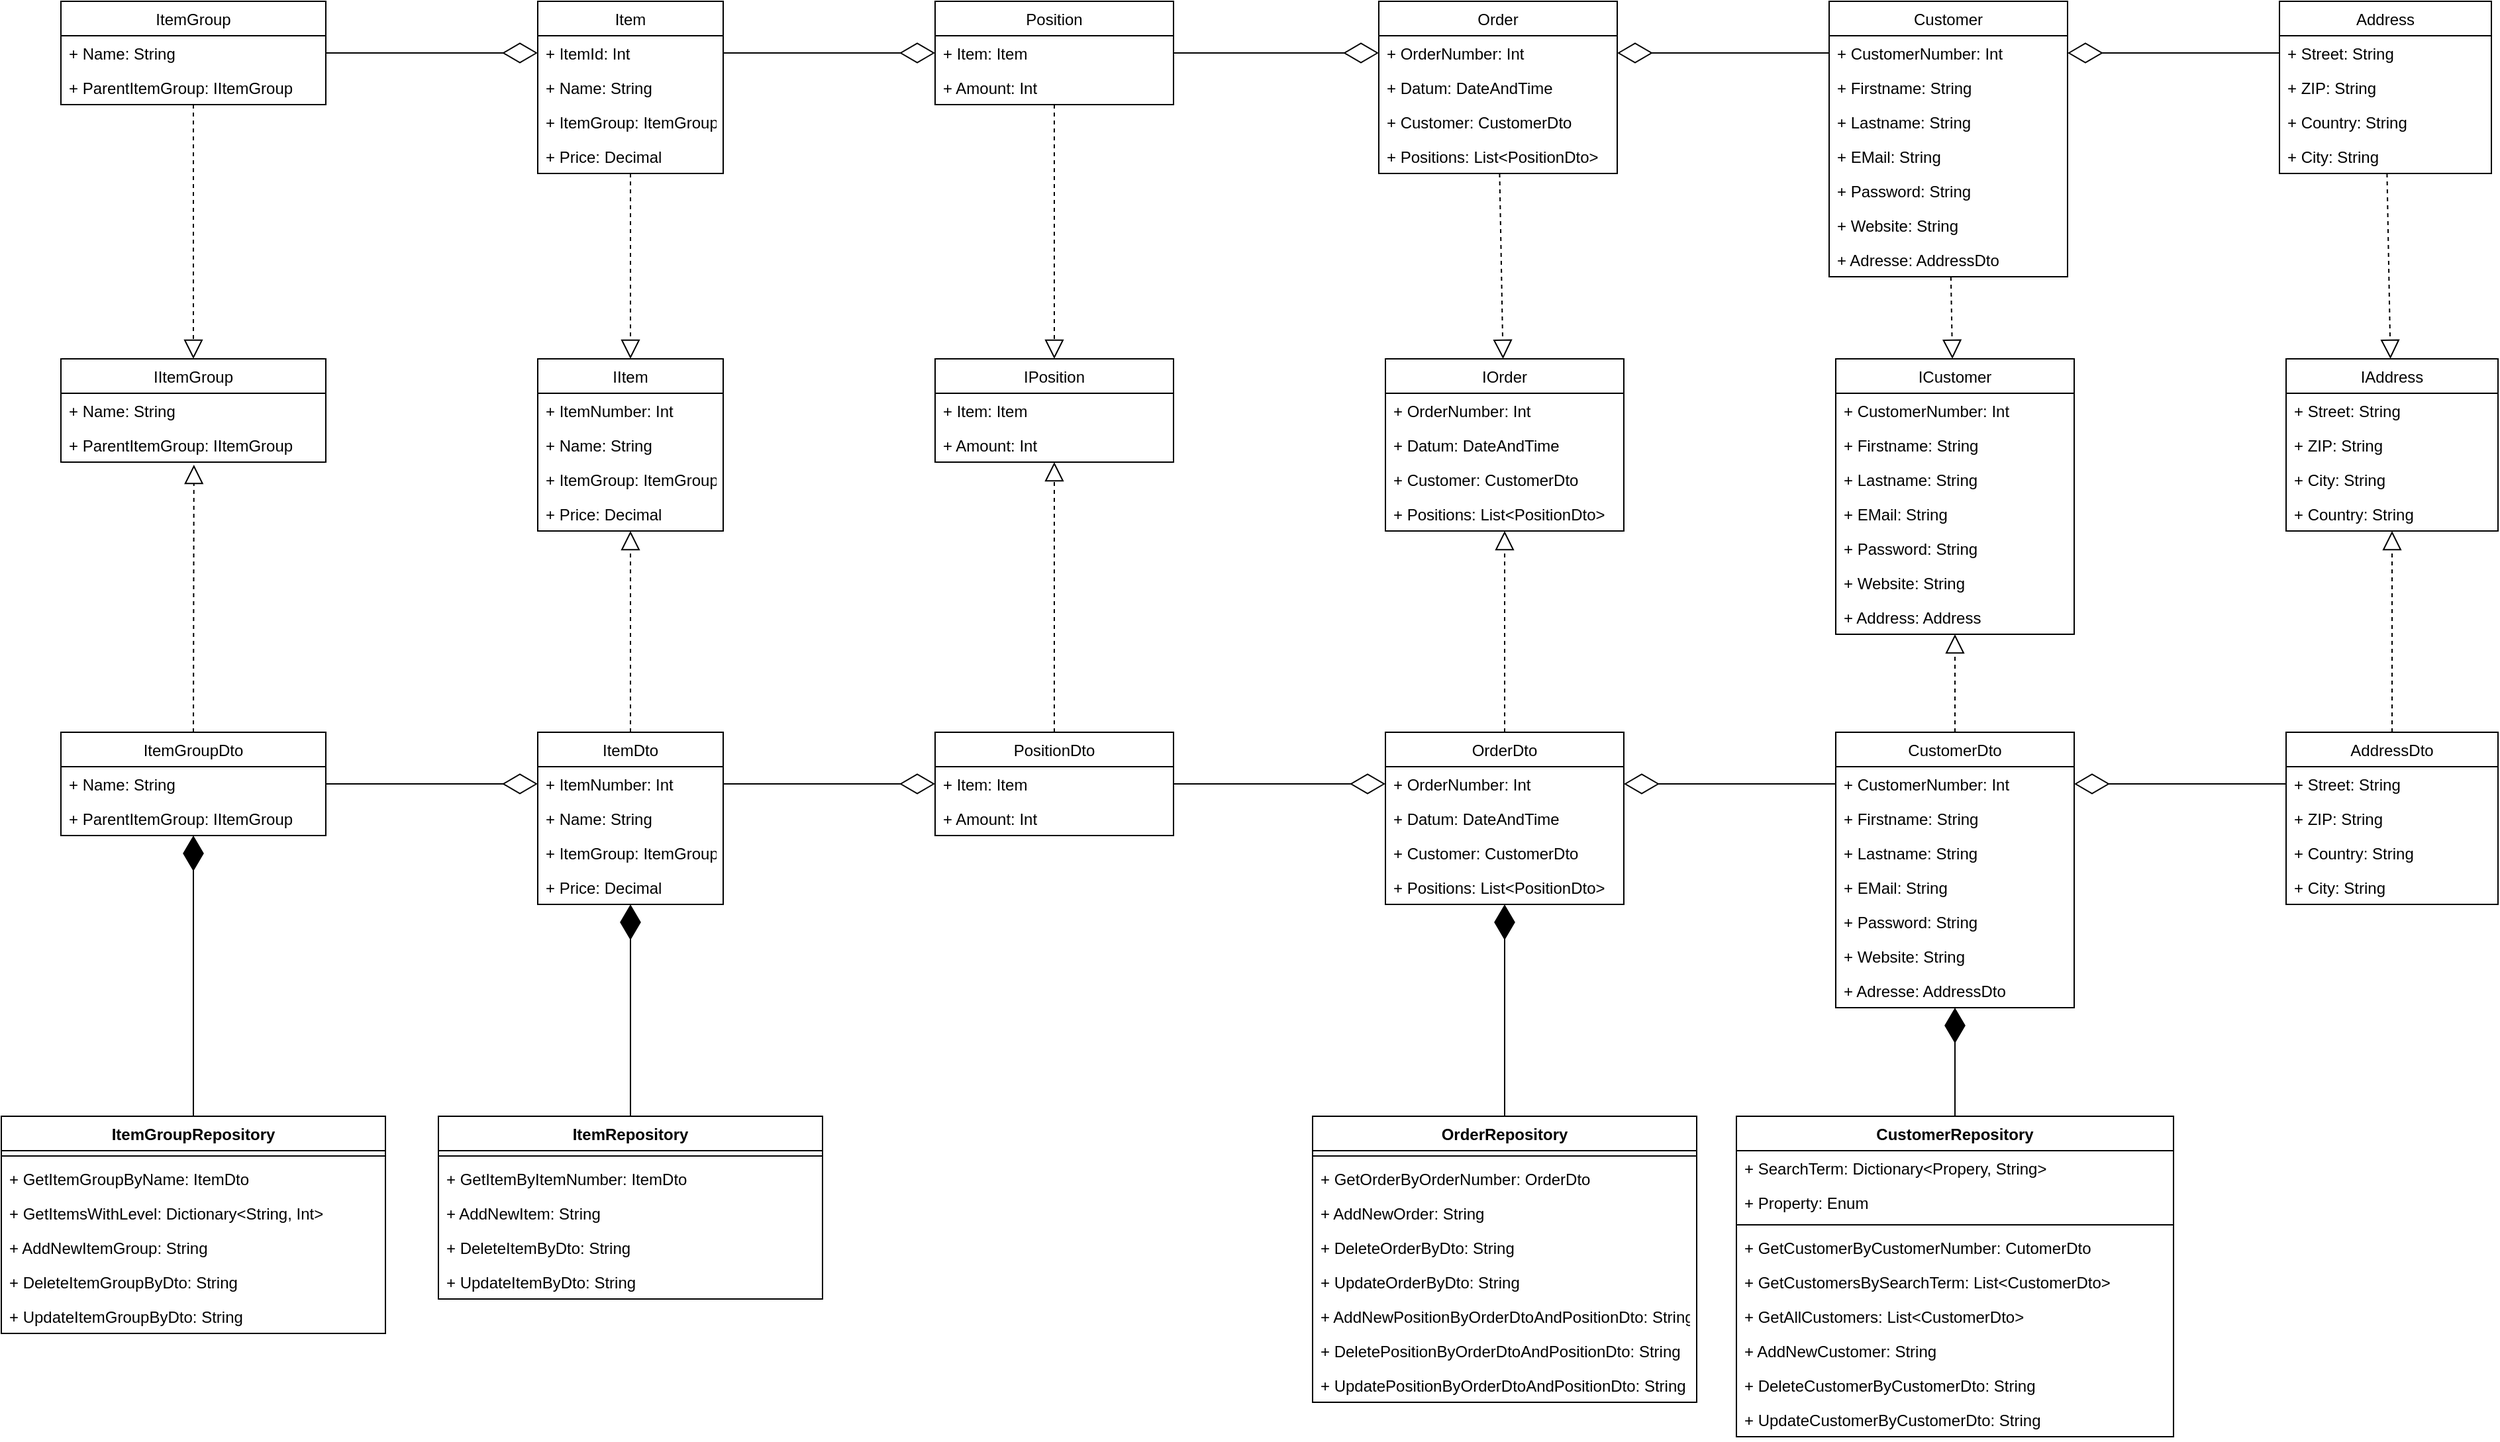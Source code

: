 <mxfile version="16.4.7" type="github">
  <diagram id="C5RBs43oDa-KdzZeNtuy" name="Page-1">
    <mxGraphModel dx="1718" dy="935" grid="1" gridSize="10" guides="1" tooltips="1" connect="1" arrows="1" fold="1" page="1" pageScale="1" pageWidth="4681" pageHeight="3300" math="0" shadow="0">
      <root>
        <mxCell id="WIyWlLk6GJQsqaUBKTNV-0" />
        <mxCell id="WIyWlLk6GJQsqaUBKTNV-1" parent="WIyWlLk6GJQsqaUBKTNV-0" />
        <mxCell id="FCcgw1db6fiajD53k1Wl-4" value="ICustomer" style="swimlane;fontStyle=0;align=center;verticalAlign=top;childLayout=stackLayout;horizontal=1;startSize=26;horizontalStack=0;resizeParent=1;resizeParentMax=0;resizeLast=0;collapsible=1;marginBottom=0;" parent="WIyWlLk6GJQsqaUBKTNV-1" vertex="1">
          <mxGeometry x="1405" y="300" width="180" height="208" as="geometry" />
        </mxCell>
        <mxCell id="FCcgw1db6fiajD53k1Wl-5" value="+ CustomerNumber: Int&#xa;" style="text;strokeColor=none;fillColor=none;align=left;verticalAlign=top;spacingLeft=4;spacingRight=4;overflow=hidden;rotatable=0;points=[[0,0.5],[1,0.5]];portConstraint=eastwest;" parent="FCcgw1db6fiajD53k1Wl-4" vertex="1">
          <mxGeometry y="26" width="180" height="26" as="geometry" />
        </mxCell>
        <mxCell id="FCcgw1db6fiajD53k1Wl-8" value="+ Firstname: String" style="text;strokeColor=none;fillColor=none;align=left;verticalAlign=top;spacingLeft=4;spacingRight=4;overflow=hidden;rotatable=0;points=[[0,0.5],[1,0.5]];portConstraint=eastwest;" parent="FCcgw1db6fiajD53k1Wl-4" vertex="1">
          <mxGeometry y="52" width="180" height="26" as="geometry" />
        </mxCell>
        <mxCell id="FCcgw1db6fiajD53k1Wl-9" value="+ Lastname: String" style="text;strokeColor=none;fillColor=none;align=left;verticalAlign=top;spacingLeft=4;spacingRight=4;overflow=hidden;rotatable=0;points=[[0,0.5],[1,0.5]];portConstraint=eastwest;" parent="FCcgw1db6fiajD53k1Wl-4" vertex="1">
          <mxGeometry y="78" width="180" height="26" as="geometry" />
        </mxCell>
        <mxCell id="FCcgw1db6fiajD53k1Wl-10" value="+ EMail: String" style="text;strokeColor=none;fillColor=none;align=left;verticalAlign=top;spacingLeft=4;spacingRight=4;overflow=hidden;rotatable=0;points=[[0,0.5],[1,0.5]];portConstraint=eastwest;" parent="FCcgw1db6fiajD53k1Wl-4" vertex="1">
          <mxGeometry y="104" width="180" height="26" as="geometry" />
        </mxCell>
        <mxCell id="FCcgw1db6fiajD53k1Wl-26" value="+ Password: String" style="text;strokeColor=none;fillColor=none;align=left;verticalAlign=top;spacingLeft=4;spacingRight=4;overflow=hidden;rotatable=0;points=[[0,0.5],[1,0.5]];portConstraint=eastwest;" parent="FCcgw1db6fiajD53k1Wl-4" vertex="1">
          <mxGeometry y="130" width="180" height="26" as="geometry" />
        </mxCell>
        <mxCell id="FCcgw1db6fiajD53k1Wl-11" value="+ Website: String" style="text;strokeColor=none;fillColor=none;align=left;verticalAlign=top;spacingLeft=4;spacingRight=4;overflow=hidden;rotatable=0;points=[[0,0.5],[1,0.5]];portConstraint=eastwest;" parent="FCcgw1db6fiajD53k1Wl-4" vertex="1">
          <mxGeometry y="156" width="180" height="26" as="geometry" />
        </mxCell>
        <mxCell id="FCcgw1db6fiajD53k1Wl-12" value="+ Address: Address" style="text;strokeColor=none;fillColor=none;align=left;verticalAlign=top;spacingLeft=4;spacingRight=4;overflow=hidden;rotatable=0;points=[[0,0.5],[1,0.5]];portConstraint=eastwest;" parent="FCcgw1db6fiajD53k1Wl-4" vertex="1">
          <mxGeometry y="182" width="180" height="26" as="geometry" />
        </mxCell>
        <mxCell id="FCcgw1db6fiajD53k1Wl-13" value="CustomerDto" style="swimlane;fontStyle=0;align=center;verticalAlign=top;childLayout=stackLayout;horizontal=1;startSize=26;horizontalStack=0;resizeParent=1;resizeParentMax=0;resizeLast=0;collapsible=1;marginBottom=0;" parent="WIyWlLk6GJQsqaUBKTNV-1" vertex="1">
          <mxGeometry x="1405" y="582" width="180" height="208" as="geometry" />
        </mxCell>
        <mxCell id="FCcgw1db6fiajD53k1Wl-14" value="+ CustomerNumber: Int&#xa;" style="text;strokeColor=none;fillColor=none;align=left;verticalAlign=top;spacingLeft=4;spacingRight=4;overflow=hidden;rotatable=0;points=[[0,0.5],[1,0.5]];portConstraint=eastwest;" parent="FCcgw1db6fiajD53k1Wl-13" vertex="1">
          <mxGeometry y="26" width="180" height="26" as="geometry" />
        </mxCell>
        <mxCell id="FCcgw1db6fiajD53k1Wl-15" value="+ Firstname: String" style="text;strokeColor=none;fillColor=none;align=left;verticalAlign=top;spacingLeft=4;spacingRight=4;overflow=hidden;rotatable=0;points=[[0,0.5],[1,0.5]];portConstraint=eastwest;" parent="FCcgw1db6fiajD53k1Wl-13" vertex="1">
          <mxGeometry y="52" width="180" height="26" as="geometry" />
        </mxCell>
        <mxCell id="FCcgw1db6fiajD53k1Wl-16" value="+ Lastname: String" style="text;strokeColor=none;fillColor=none;align=left;verticalAlign=top;spacingLeft=4;spacingRight=4;overflow=hidden;rotatable=0;points=[[0,0.5],[1,0.5]];portConstraint=eastwest;" parent="FCcgw1db6fiajD53k1Wl-13" vertex="1">
          <mxGeometry y="78" width="180" height="26" as="geometry" />
        </mxCell>
        <mxCell id="FCcgw1db6fiajD53k1Wl-17" value="+ EMail: String" style="text;strokeColor=none;fillColor=none;align=left;verticalAlign=top;spacingLeft=4;spacingRight=4;overflow=hidden;rotatable=0;points=[[0,0.5],[1,0.5]];portConstraint=eastwest;" parent="FCcgw1db6fiajD53k1Wl-13" vertex="1">
          <mxGeometry y="104" width="180" height="26" as="geometry" />
        </mxCell>
        <mxCell id="FCcgw1db6fiajD53k1Wl-27" value="+ Password: String" style="text;strokeColor=none;fillColor=none;align=left;verticalAlign=top;spacingLeft=4;spacingRight=4;overflow=hidden;rotatable=0;points=[[0,0.5],[1,0.5]];portConstraint=eastwest;" parent="FCcgw1db6fiajD53k1Wl-13" vertex="1">
          <mxGeometry y="130" width="180" height="26" as="geometry" />
        </mxCell>
        <mxCell id="FCcgw1db6fiajD53k1Wl-18" value="+ Website: String" style="text;strokeColor=none;fillColor=none;align=left;verticalAlign=top;spacingLeft=4;spacingRight=4;overflow=hidden;rotatable=0;points=[[0,0.5],[1,0.5]];portConstraint=eastwest;" parent="FCcgw1db6fiajD53k1Wl-13" vertex="1">
          <mxGeometry y="156" width="180" height="26" as="geometry" />
        </mxCell>
        <mxCell id="FCcgw1db6fiajD53k1Wl-19" value="+ Adresse: AddressDto" style="text;strokeColor=none;fillColor=none;align=left;verticalAlign=top;spacingLeft=4;spacingRight=4;overflow=hidden;rotatable=0;points=[[0,0.5],[1,0.5]];portConstraint=eastwest;" parent="FCcgw1db6fiajD53k1Wl-13" vertex="1">
          <mxGeometry y="182" width="180" height="26" as="geometry" />
        </mxCell>
        <mxCell id="FCcgw1db6fiajD53k1Wl-22" value="IAddress" style="swimlane;fontStyle=0;childLayout=stackLayout;horizontal=1;startSize=26;fillColor=none;horizontalStack=0;resizeParent=1;resizeParentMax=0;resizeLast=0;collapsible=1;marginBottom=0;" parent="WIyWlLk6GJQsqaUBKTNV-1" vertex="1">
          <mxGeometry x="1745" y="300" width="160" height="130" as="geometry" />
        </mxCell>
        <mxCell id="FCcgw1db6fiajD53k1Wl-24" value="+ Street: String" style="text;strokeColor=none;fillColor=none;align=left;verticalAlign=top;spacingLeft=4;spacingRight=4;overflow=hidden;rotatable=0;points=[[0,0.5],[1,0.5]];portConstraint=eastwest;" parent="FCcgw1db6fiajD53k1Wl-22" vertex="1">
          <mxGeometry y="26" width="160" height="26" as="geometry" />
        </mxCell>
        <mxCell id="FCcgw1db6fiajD53k1Wl-25" value="+ ZIP: String" style="text;strokeColor=none;fillColor=none;align=left;verticalAlign=top;spacingLeft=4;spacingRight=4;overflow=hidden;rotatable=0;points=[[0,0.5],[1,0.5]];portConstraint=eastwest;" parent="FCcgw1db6fiajD53k1Wl-22" vertex="1">
          <mxGeometry y="52" width="160" height="26" as="geometry" />
        </mxCell>
        <mxCell id="FCcgw1db6fiajD53k1Wl-28" value="+ City: String" style="text;strokeColor=none;fillColor=none;align=left;verticalAlign=top;spacingLeft=4;spacingRight=4;overflow=hidden;rotatable=0;points=[[0,0.5],[1,0.5]];portConstraint=eastwest;" parent="FCcgw1db6fiajD53k1Wl-22" vertex="1">
          <mxGeometry y="78" width="160" height="26" as="geometry" />
        </mxCell>
        <mxCell id="FCcgw1db6fiajD53k1Wl-62" value="+ Country: String" style="text;strokeColor=none;fillColor=none;align=left;verticalAlign=top;spacingLeft=4;spacingRight=4;overflow=hidden;rotatable=0;points=[[0,0.5],[1,0.5]];portConstraint=eastwest;labelBackgroundColor=none;" parent="FCcgw1db6fiajD53k1Wl-22" vertex="1">
          <mxGeometry y="104" width="160" height="26" as="geometry" />
        </mxCell>
        <mxCell id="FCcgw1db6fiajD53k1Wl-29" value="AddressDto" style="swimlane;fontStyle=0;childLayout=stackLayout;horizontal=1;startSize=26;fillColor=none;horizontalStack=0;resizeParent=1;resizeParentMax=0;resizeLast=0;collapsible=1;marginBottom=0;" parent="WIyWlLk6GJQsqaUBKTNV-1" vertex="1">
          <mxGeometry x="1745" y="582" width="160" height="130" as="geometry" />
        </mxCell>
        <mxCell id="FCcgw1db6fiajD53k1Wl-30" value="+ Street: String" style="text;strokeColor=none;fillColor=none;align=left;verticalAlign=top;spacingLeft=4;spacingRight=4;overflow=hidden;rotatable=0;points=[[0,0.5],[1,0.5]];portConstraint=eastwest;" parent="FCcgw1db6fiajD53k1Wl-29" vertex="1">
          <mxGeometry y="26" width="160" height="26" as="geometry" />
        </mxCell>
        <mxCell id="FCcgw1db6fiajD53k1Wl-31" value="+ ZIP: String" style="text;strokeColor=none;fillColor=none;align=left;verticalAlign=top;spacingLeft=4;spacingRight=4;overflow=hidden;rotatable=0;points=[[0,0.5],[1,0.5]];portConstraint=eastwest;" parent="FCcgw1db6fiajD53k1Wl-29" vertex="1">
          <mxGeometry y="52" width="160" height="26" as="geometry" />
        </mxCell>
        <mxCell id="FCcgw1db6fiajD53k1Wl-63" value="+ Country: String" style="text;strokeColor=none;fillColor=none;align=left;verticalAlign=top;spacingLeft=4;spacingRight=4;overflow=hidden;rotatable=0;points=[[0,0.5],[1,0.5]];portConstraint=eastwest;labelBackgroundColor=none;" parent="FCcgw1db6fiajD53k1Wl-29" vertex="1">
          <mxGeometry y="78" width="160" height="26" as="geometry" />
        </mxCell>
        <mxCell id="FCcgw1db6fiajD53k1Wl-32" value="+ City: String" style="text;strokeColor=none;fillColor=none;align=left;verticalAlign=top;spacingLeft=4;spacingRight=4;overflow=hidden;rotatable=0;points=[[0,0.5],[1,0.5]];portConstraint=eastwest;" parent="FCcgw1db6fiajD53k1Wl-29" vertex="1">
          <mxGeometry y="104" width="160" height="26" as="geometry" />
        </mxCell>
        <mxCell id="FCcgw1db6fiajD53k1Wl-37" value="IItemGroup" style="swimlane;fontStyle=0;childLayout=stackLayout;horizontal=1;startSize=26;fillColor=none;horizontalStack=0;resizeParent=1;resizeParentMax=0;resizeLast=0;collapsible=1;marginBottom=0;labelBackgroundColor=none;" parent="WIyWlLk6GJQsqaUBKTNV-1" vertex="1">
          <mxGeometry x="65" y="300" width="200" height="78" as="geometry" />
        </mxCell>
        <mxCell id="FCcgw1db6fiajD53k1Wl-38" value="+ Name: String" style="text;strokeColor=none;fillColor=none;align=left;verticalAlign=top;spacingLeft=4;spacingRight=4;overflow=hidden;rotatable=0;points=[[0,0.5],[1,0.5]];portConstraint=eastwest;labelBackgroundColor=none;" parent="FCcgw1db6fiajD53k1Wl-37" vertex="1">
          <mxGeometry y="26" width="200" height="26" as="geometry" />
        </mxCell>
        <mxCell id="FCcgw1db6fiajD53k1Wl-40" value="+ ParentItemGroup: IItemGroup" style="text;strokeColor=none;fillColor=none;align=left;verticalAlign=top;spacingLeft=4;spacingRight=4;overflow=hidden;rotatable=0;points=[[0,0.5],[1,0.5]];portConstraint=eastwest;labelBackgroundColor=none;" parent="FCcgw1db6fiajD53k1Wl-37" vertex="1">
          <mxGeometry y="52" width="200" height="26" as="geometry" />
        </mxCell>
        <mxCell id="FCcgw1db6fiajD53k1Wl-41" value="ItemGroupDto" style="swimlane;fontStyle=0;childLayout=stackLayout;horizontal=1;startSize=26;fillColor=none;horizontalStack=0;resizeParent=1;resizeParentMax=0;resizeLast=0;collapsible=1;marginBottom=0;labelBackgroundColor=none;" parent="WIyWlLk6GJQsqaUBKTNV-1" vertex="1">
          <mxGeometry x="65" y="582" width="200" height="78" as="geometry" />
        </mxCell>
        <mxCell id="FCcgw1db6fiajD53k1Wl-42" value="+ Name: String" style="text;strokeColor=none;fillColor=none;align=left;verticalAlign=top;spacingLeft=4;spacingRight=4;overflow=hidden;rotatable=0;points=[[0,0.5],[1,0.5]];portConstraint=eastwest;labelBackgroundColor=none;" parent="FCcgw1db6fiajD53k1Wl-41" vertex="1">
          <mxGeometry y="26" width="200" height="26" as="geometry" />
        </mxCell>
        <mxCell id="FCcgw1db6fiajD53k1Wl-43" value="+ ParentItemGroup: IItemGroup" style="text;strokeColor=none;fillColor=none;align=left;verticalAlign=top;spacingLeft=4;spacingRight=4;overflow=hidden;rotatable=0;points=[[0,0.5],[1,0.5]];portConstraint=eastwest;labelBackgroundColor=none;" parent="FCcgw1db6fiajD53k1Wl-41" vertex="1">
          <mxGeometry y="52" width="200" height="26" as="geometry" />
        </mxCell>
        <mxCell id="FCcgw1db6fiajD53k1Wl-45" value="IItem" style="swimlane;fontStyle=0;childLayout=stackLayout;horizontal=1;startSize=26;fillColor=none;horizontalStack=0;resizeParent=1;resizeParentMax=0;resizeLast=0;collapsible=1;marginBottom=0;labelBackgroundColor=none;" parent="WIyWlLk6GJQsqaUBKTNV-1" vertex="1">
          <mxGeometry x="425" y="300" width="140" height="130" as="geometry" />
        </mxCell>
        <mxCell id="FCcgw1db6fiajD53k1Wl-46" value="+ ItemNumber: Int" style="text;strokeColor=none;fillColor=none;align=left;verticalAlign=top;spacingLeft=4;spacingRight=4;overflow=hidden;rotatable=0;points=[[0,0.5],[1,0.5]];portConstraint=eastwest;labelBackgroundColor=none;" parent="FCcgw1db6fiajD53k1Wl-45" vertex="1">
          <mxGeometry y="26" width="140" height="26" as="geometry" />
        </mxCell>
        <mxCell id="FCcgw1db6fiajD53k1Wl-47" value="+ Name: String" style="text;strokeColor=none;fillColor=none;align=left;verticalAlign=top;spacingLeft=4;spacingRight=4;overflow=hidden;rotatable=0;points=[[0,0.5],[1,0.5]];portConstraint=eastwest;labelBackgroundColor=none;" parent="FCcgw1db6fiajD53k1Wl-45" vertex="1">
          <mxGeometry y="52" width="140" height="26" as="geometry" />
        </mxCell>
        <mxCell id="FCcgw1db6fiajD53k1Wl-49" value="+ ItemGroup: ItemGroup" style="text;strokeColor=none;fillColor=none;align=left;verticalAlign=top;spacingLeft=4;spacingRight=4;overflow=hidden;rotatable=0;points=[[0,0.5],[1,0.5]];portConstraint=eastwest;labelBackgroundColor=none;" parent="FCcgw1db6fiajD53k1Wl-45" vertex="1">
          <mxGeometry y="78" width="140" height="26" as="geometry" />
        </mxCell>
        <mxCell id="FCcgw1db6fiajD53k1Wl-48" value="+ Price: Decimal" style="text;strokeColor=none;fillColor=none;align=left;verticalAlign=top;spacingLeft=4;spacingRight=4;overflow=hidden;rotatable=0;points=[[0,0.5],[1,0.5]];portConstraint=eastwest;labelBackgroundColor=none;" parent="FCcgw1db6fiajD53k1Wl-45" vertex="1">
          <mxGeometry y="104" width="140" height="26" as="geometry" />
        </mxCell>
        <mxCell id="FCcgw1db6fiajD53k1Wl-50" value="ItemDto" style="swimlane;fontStyle=0;childLayout=stackLayout;horizontal=1;startSize=26;fillColor=none;horizontalStack=0;resizeParent=1;resizeParentMax=0;resizeLast=0;collapsible=1;marginBottom=0;labelBackgroundColor=none;" parent="WIyWlLk6GJQsqaUBKTNV-1" vertex="1">
          <mxGeometry x="425" y="582" width="140" height="130" as="geometry" />
        </mxCell>
        <mxCell id="FCcgw1db6fiajD53k1Wl-51" value="+ ItemNumber: Int" style="text;strokeColor=none;fillColor=none;align=left;verticalAlign=top;spacingLeft=4;spacingRight=4;overflow=hidden;rotatable=0;points=[[0,0.5],[1,0.5]];portConstraint=eastwest;labelBackgroundColor=none;" parent="FCcgw1db6fiajD53k1Wl-50" vertex="1">
          <mxGeometry y="26" width="140" height="26" as="geometry" />
        </mxCell>
        <mxCell id="FCcgw1db6fiajD53k1Wl-52" value="+ Name: String" style="text;strokeColor=none;fillColor=none;align=left;verticalAlign=top;spacingLeft=4;spacingRight=4;overflow=hidden;rotatable=0;points=[[0,0.5],[1,0.5]];portConstraint=eastwest;labelBackgroundColor=none;" parent="FCcgw1db6fiajD53k1Wl-50" vertex="1">
          <mxGeometry y="52" width="140" height="26" as="geometry" />
        </mxCell>
        <mxCell id="FCcgw1db6fiajD53k1Wl-53" value="+ ItemGroup: ItemGroup" style="text;strokeColor=none;fillColor=none;align=left;verticalAlign=top;spacingLeft=4;spacingRight=4;overflow=hidden;rotatable=0;points=[[0,0.5],[1,0.5]];portConstraint=eastwest;labelBackgroundColor=none;" parent="FCcgw1db6fiajD53k1Wl-50" vertex="1">
          <mxGeometry y="78" width="140" height="26" as="geometry" />
        </mxCell>
        <mxCell id="FCcgw1db6fiajD53k1Wl-54" value="+ Price: Decimal" style="text;strokeColor=none;fillColor=none;align=left;verticalAlign=top;spacingLeft=4;spacingRight=4;overflow=hidden;rotatable=0;points=[[0,0.5],[1,0.5]];portConstraint=eastwest;labelBackgroundColor=none;" parent="FCcgw1db6fiajD53k1Wl-50" vertex="1">
          <mxGeometry y="104" width="140" height="26" as="geometry" />
        </mxCell>
        <mxCell id="FCcgw1db6fiajD53k1Wl-74" value="CustomerRepository" style="swimlane;fontStyle=1;align=center;verticalAlign=top;childLayout=stackLayout;horizontal=1;startSize=26;horizontalStack=0;resizeParent=1;resizeParentMax=0;resizeLast=0;collapsible=1;marginBottom=0;labelBackgroundColor=none;" parent="WIyWlLk6GJQsqaUBKTNV-1" vertex="1">
          <mxGeometry x="1330" y="872" width="330" height="242" as="geometry" />
        </mxCell>
        <mxCell id="FCcgw1db6fiajD53k1Wl-75" value="+ SearchTerm: Dictionary&lt;Propery, String&gt;" style="text;strokeColor=none;fillColor=none;align=left;verticalAlign=top;spacingLeft=4;spacingRight=4;overflow=hidden;rotatable=0;points=[[0,0.5],[1,0.5]];portConstraint=eastwest;labelBackgroundColor=none;" parent="FCcgw1db6fiajD53k1Wl-74" vertex="1">
          <mxGeometry y="26" width="330" height="26" as="geometry" />
        </mxCell>
        <mxCell id="SC6ZXDpGqyerZJldxqlk-3" value="+ Property: Enum" style="text;strokeColor=none;fillColor=none;align=left;verticalAlign=top;spacingLeft=4;spacingRight=4;overflow=hidden;rotatable=0;points=[[0,0.5],[1,0.5]];portConstraint=eastwest;" parent="FCcgw1db6fiajD53k1Wl-74" vertex="1">
          <mxGeometry y="52" width="330" height="26" as="geometry" />
        </mxCell>
        <mxCell id="FCcgw1db6fiajD53k1Wl-76" value="" style="line;strokeWidth=1;fillColor=none;align=left;verticalAlign=middle;spacingTop=-1;spacingLeft=3;spacingRight=3;rotatable=0;labelPosition=right;points=[];portConstraint=eastwest;labelBackgroundColor=none;" parent="FCcgw1db6fiajD53k1Wl-74" vertex="1">
          <mxGeometry y="78" width="330" height="8" as="geometry" />
        </mxCell>
        <mxCell id="FCcgw1db6fiajD53k1Wl-77" value="+ GetCustomerByCustomerNumber: CutomerDto" style="text;strokeColor=none;fillColor=none;align=left;verticalAlign=top;spacingLeft=4;spacingRight=4;overflow=hidden;rotatable=0;points=[[0,0.5],[1,0.5]];portConstraint=eastwest;labelBackgroundColor=none;" parent="FCcgw1db6fiajD53k1Wl-74" vertex="1">
          <mxGeometry y="86" width="330" height="26" as="geometry" />
        </mxCell>
        <mxCell id="aWv-GjWoW6EpeuvAsmYZ-32" value="+ GetCustomersBySearchTerm: List&lt;CustomerDto&gt;" style="text;strokeColor=none;fillColor=none;align=left;verticalAlign=top;spacingLeft=4;spacingRight=4;overflow=hidden;rotatable=0;points=[[0,0.5],[1,0.5]];portConstraint=eastwest;" parent="FCcgw1db6fiajD53k1Wl-74" vertex="1">
          <mxGeometry y="112" width="330" height="26" as="geometry" />
        </mxCell>
        <mxCell id="aWv-GjWoW6EpeuvAsmYZ-31" value="+ GetAllCustomers: List&lt;CustomerDto&gt;" style="text;strokeColor=none;fillColor=none;align=left;verticalAlign=top;spacingLeft=4;spacingRight=4;overflow=hidden;rotatable=0;points=[[0,0.5],[1,0.5]];portConstraint=eastwest;" parent="FCcgw1db6fiajD53k1Wl-74" vertex="1">
          <mxGeometry y="138" width="330" height="26" as="geometry" />
        </mxCell>
        <mxCell id="aWv-GjWoW6EpeuvAsmYZ-22" value="+ AddNewCustomer: String" style="text;strokeColor=none;fillColor=none;align=left;verticalAlign=top;spacingLeft=4;spacingRight=4;overflow=hidden;rotatable=0;points=[[0,0.5],[1,0.5]];portConstraint=eastwest;" parent="FCcgw1db6fiajD53k1Wl-74" vertex="1">
          <mxGeometry y="164" width="330" height="26" as="geometry" />
        </mxCell>
        <mxCell id="aWv-GjWoW6EpeuvAsmYZ-23" value="+ DeleteCustomerByCustomerDto: String" style="text;strokeColor=none;fillColor=none;align=left;verticalAlign=top;spacingLeft=4;spacingRight=4;overflow=hidden;rotatable=0;points=[[0,0.5],[1,0.5]];portConstraint=eastwest;" parent="FCcgw1db6fiajD53k1Wl-74" vertex="1">
          <mxGeometry y="190" width="330" height="26" as="geometry" />
        </mxCell>
        <mxCell id="aWv-GjWoW6EpeuvAsmYZ-24" value="+ UpdateCustomerByCustomerDto: String" style="text;strokeColor=none;fillColor=none;align=left;verticalAlign=top;spacingLeft=4;spacingRight=4;overflow=hidden;rotatable=0;points=[[0,0.5],[1,0.5]];portConstraint=eastwest;" parent="FCcgw1db6fiajD53k1Wl-74" vertex="1">
          <mxGeometry y="216" width="330" height="26" as="geometry" />
        </mxCell>
        <mxCell id="FCcgw1db6fiajD53k1Wl-87" value="" style="endArrow=diamondThin;endFill=0;endSize=24;html=1;rounded=0;entryX=1;entryY=0.5;entryDx=0;entryDy=0;exitX=0;exitY=0.5;exitDx=0;exitDy=0;" parent="WIyWlLk6GJQsqaUBKTNV-1" source="FCcgw1db6fiajD53k1Wl-30" target="FCcgw1db6fiajD53k1Wl-14" edge="1">
          <mxGeometry width="160" relative="1" as="geometry">
            <mxPoint x="1695" y="792" as="sourcePoint" />
            <mxPoint x="1855" y="792" as="targetPoint" />
          </mxGeometry>
        </mxCell>
        <mxCell id="FCcgw1db6fiajD53k1Wl-88" value="" style="endArrow=diamondThin;endFill=0;endSize=24;html=1;rounded=0;entryX=0;entryY=0.5;entryDx=0;entryDy=0;exitX=1;exitY=0.5;exitDx=0;exitDy=0;" parent="WIyWlLk6GJQsqaUBKTNV-1" source="FCcgw1db6fiajD53k1Wl-42" target="FCcgw1db6fiajD53k1Wl-51" edge="1">
          <mxGeometry width="160" relative="1" as="geometry">
            <mxPoint x="285" y="652" as="sourcePoint" />
            <mxPoint x="395" y="752" as="targetPoint" />
          </mxGeometry>
        </mxCell>
        <mxCell id="FCcgw1db6fiajD53k1Wl-89" value="" style="endArrow=diamondThin;endFill=1;endSize=24;html=1;rounded=0;" parent="WIyWlLk6GJQsqaUBKTNV-1" source="FCcgw1db6fiajD53k1Wl-74" target="FCcgw1db6fiajD53k1Wl-19" edge="1">
          <mxGeometry width="160" relative="1" as="geometry">
            <mxPoint x="1565" y="852" as="sourcePoint" />
            <mxPoint x="1515" y="832" as="targetPoint" />
          </mxGeometry>
        </mxCell>
        <mxCell id="FCcgw1db6fiajD53k1Wl-95" value="OrderDto" style="swimlane;fontStyle=0;childLayout=stackLayout;horizontal=1;startSize=26;fillColor=none;horizontalStack=0;resizeParent=1;resizeParentMax=0;resizeLast=0;collapsible=1;marginBottom=0;labelBackgroundColor=none;" parent="WIyWlLk6GJQsqaUBKTNV-1" vertex="1">
          <mxGeometry x="1065" y="582" width="180" height="130" as="geometry" />
        </mxCell>
        <mxCell id="FCcgw1db6fiajD53k1Wl-96" value="+ OrderNumber: Int" style="text;strokeColor=none;fillColor=none;align=left;verticalAlign=top;spacingLeft=4;spacingRight=4;overflow=hidden;rotatable=0;points=[[0,0.5],[1,0.5]];portConstraint=eastwest;labelBackgroundColor=none;" parent="FCcgw1db6fiajD53k1Wl-95" vertex="1">
          <mxGeometry y="26" width="180" height="26" as="geometry" />
        </mxCell>
        <mxCell id="FCcgw1db6fiajD53k1Wl-97" value="+ Datum: DateAndTime" style="text;strokeColor=none;fillColor=none;align=left;verticalAlign=top;spacingLeft=4;spacingRight=4;overflow=hidden;rotatable=0;points=[[0,0.5],[1,0.5]];portConstraint=eastwest;labelBackgroundColor=none;" parent="FCcgw1db6fiajD53k1Wl-95" vertex="1">
          <mxGeometry y="52" width="180" height="26" as="geometry" />
        </mxCell>
        <mxCell id="FCcgw1db6fiajD53k1Wl-98" value="+ Customer: CustomerDto" style="text;strokeColor=none;fillColor=none;align=left;verticalAlign=top;spacingLeft=4;spacingRight=4;overflow=hidden;rotatable=0;points=[[0,0.5],[1,0.5]];portConstraint=eastwest;labelBackgroundColor=none;" parent="FCcgw1db6fiajD53k1Wl-95" vertex="1">
          <mxGeometry y="78" width="180" height="26" as="geometry" />
        </mxCell>
        <mxCell id="FCcgw1db6fiajD53k1Wl-100" value="+ Positions: List&lt;PositionDto&gt;" style="text;strokeColor=none;fillColor=none;align=left;verticalAlign=top;spacingLeft=4;spacingRight=4;overflow=hidden;rotatable=0;points=[[0,0.5],[1,0.5]];portConstraint=eastwest;labelBackgroundColor=none;" parent="FCcgw1db6fiajD53k1Wl-95" vertex="1">
          <mxGeometry y="104" width="180" height="26" as="geometry" />
        </mxCell>
        <mxCell id="FCcgw1db6fiajD53k1Wl-101" value="IOrder" style="swimlane;fontStyle=0;childLayout=stackLayout;horizontal=1;startSize=26;fillColor=none;horizontalStack=0;resizeParent=1;resizeParentMax=0;resizeLast=0;collapsible=1;marginBottom=0;labelBackgroundColor=none;" parent="WIyWlLk6GJQsqaUBKTNV-1" vertex="1">
          <mxGeometry x="1065" y="300" width="180" height="130" as="geometry" />
        </mxCell>
        <mxCell id="FCcgw1db6fiajD53k1Wl-102" value="+ OrderNumber: Int" style="text;strokeColor=none;fillColor=none;align=left;verticalAlign=top;spacingLeft=4;spacingRight=4;overflow=hidden;rotatable=0;points=[[0,0.5],[1,0.5]];portConstraint=eastwest;labelBackgroundColor=none;" parent="FCcgw1db6fiajD53k1Wl-101" vertex="1">
          <mxGeometry y="26" width="180" height="26" as="geometry" />
        </mxCell>
        <mxCell id="FCcgw1db6fiajD53k1Wl-103" value="+ Datum: DateAndTime" style="text;strokeColor=none;fillColor=none;align=left;verticalAlign=top;spacingLeft=4;spacingRight=4;overflow=hidden;rotatable=0;points=[[0,0.5],[1,0.5]];portConstraint=eastwest;labelBackgroundColor=none;" parent="FCcgw1db6fiajD53k1Wl-101" vertex="1">
          <mxGeometry y="52" width="180" height="26" as="geometry" />
        </mxCell>
        <mxCell id="FCcgw1db6fiajD53k1Wl-104" value="+ Customer: CustomerDto" style="text;strokeColor=none;fillColor=none;align=left;verticalAlign=top;spacingLeft=4;spacingRight=4;overflow=hidden;rotatable=0;points=[[0,0.5],[1,0.5]];portConstraint=eastwest;labelBackgroundColor=none;" parent="FCcgw1db6fiajD53k1Wl-101" vertex="1">
          <mxGeometry y="78" width="180" height="26" as="geometry" />
        </mxCell>
        <mxCell id="FCcgw1db6fiajD53k1Wl-105" value="+ Positions: List&lt;PositionDto&gt;" style="text;strokeColor=none;fillColor=none;align=left;verticalAlign=top;spacingLeft=4;spacingRight=4;overflow=hidden;rotatable=0;points=[[0,0.5],[1,0.5]];portConstraint=eastwest;labelBackgroundColor=none;" parent="FCcgw1db6fiajD53k1Wl-101" vertex="1">
          <mxGeometry y="104" width="180" height="26" as="geometry" />
        </mxCell>
        <mxCell id="aWv-GjWoW6EpeuvAsmYZ-4" value="" style="endArrow=diamondThin;endFill=0;endSize=24;html=1;rounded=0;exitX=0;exitY=0.5;exitDx=0;exitDy=0;" parent="WIyWlLk6GJQsqaUBKTNV-1" source="FCcgw1db6fiajD53k1Wl-14" target="FCcgw1db6fiajD53k1Wl-96" edge="1">
          <mxGeometry width="160" relative="1" as="geometry">
            <mxPoint x="1465" y="702" as="sourcePoint" />
            <mxPoint x="1405" y="621.0" as="targetPoint" />
          </mxGeometry>
        </mxCell>
        <mxCell id="aWv-GjWoW6EpeuvAsmYZ-6" value="PositionDto" style="swimlane;fontStyle=0;childLayout=stackLayout;horizontal=1;startSize=26;fillColor=none;horizontalStack=0;resizeParent=1;resizeParentMax=0;resizeLast=0;collapsible=1;marginBottom=0;labelBackgroundColor=none;" parent="WIyWlLk6GJQsqaUBKTNV-1" vertex="1">
          <mxGeometry x="725" y="582" width="180" height="78" as="geometry" />
        </mxCell>
        <mxCell id="aWv-GjWoW6EpeuvAsmYZ-7" value="+ Item: Item " style="text;strokeColor=none;fillColor=none;align=left;verticalAlign=top;spacingLeft=4;spacingRight=4;overflow=hidden;rotatable=0;points=[[0,0.5],[1,0.5]];portConstraint=eastwest;labelBackgroundColor=none;" parent="aWv-GjWoW6EpeuvAsmYZ-6" vertex="1">
          <mxGeometry y="26" width="180" height="26" as="geometry" />
        </mxCell>
        <mxCell id="aWv-GjWoW6EpeuvAsmYZ-8" value="+ Amount: Int" style="text;strokeColor=none;fillColor=none;align=left;verticalAlign=top;spacingLeft=4;spacingRight=4;overflow=hidden;rotatable=0;points=[[0,0.5],[1,0.5]];portConstraint=eastwest;labelBackgroundColor=none;" parent="aWv-GjWoW6EpeuvAsmYZ-6" vertex="1">
          <mxGeometry y="52" width="180" height="26" as="geometry" />
        </mxCell>
        <mxCell id="aWv-GjWoW6EpeuvAsmYZ-11" value="IPosition" style="swimlane;fontStyle=0;childLayout=stackLayout;horizontal=1;startSize=26;fillColor=none;horizontalStack=0;resizeParent=1;resizeParentMax=0;resizeLast=0;collapsible=1;marginBottom=0;labelBackgroundColor=none;" parent="WIyWlLk6GJQsqaUBKTNV-1" vertex="1">
          <mxGeometry x="725" y="300" width="180" height="78" as="geometry" />
        </mxCell>
        <mxCell id="aWv-GjWoW6EpeuvAsmYZ-12" value="+ Item: Item " style="text;strokeColor=none;fillColor=none;align=left;verticalAlign=top;spacingLeft=4;spacingRight=4;overflow=hidden;rotatable=0;points=[[0,0.5],[1,0.5]];portConstraint=eastwest;labelBackgroundColor=none;" parent="aWv-GjWoW6EpeuvAsmYZ-11" vertex="1">
          <mxGeometry y="26" width="180" height="26" as="geometry" />
        </mxCell>
        <mxCell id="aWv-GjWoW6EpeuvAsmYZ-13" value="+ Amount: Int" style="text;strokeColor=none;fillColor=none;align=left;verticalAlign=top;spacingLeft=4;spacingRight=4;overflow=hidden;rotatable=0;points=[[0,0.5],[1,0.5]];portConstraint=eastwest;labelBackgroundColor=none;" parent="aWv-GjWoW6EpeuvAsmYZ-11" vertex="1">
          <mxGeometry y="52" width="180" height="26" as="geometry" />
        </mxCell>
        <mxCell id="aWv-GjWoW6EpeuvAsmYZ-18" value="" style="endArrow=diamondThin;endFill=0;endSize=24;html=1;rounded=0;entryX=0;entryY=0.5;entryDx=0;entryDy=0;exitX=1;exitY=0.5;exitDx=0;exitDy=0;" parent="WIyWlLk6GJQsqaUBKTNV-1" source="aWv-GjWoW6EpeuvAsmYZ-7" target="FCcgw1db6fiajD53k1Wl-96" edge="1">
          <mxGeometry width="160" relative="1" as="geometry">
            <mxPoint x="835" y="782" as="sourcePoint" />
            <mxPoint x="895" y="782.0" as="targetPoint" />
          </mxGeometry>
        </mxCell>
        <mxCell id="aWv-GjWoW6EpeuvAsmYZ-19" value="" style="endArrow=diamondThin;endFill=0;endSize=24;html=1;rounded=0;" parent="WIyWlLk6GJQsqaUBKTNV-1" source="FCcgw1db6fiajD53k1Wl-51" target="aWv-GjWoW6EpeuvAsmYZ-7" edge="1">
          <mxGeometry width="160" relative="1" as="geometry">
            <mxPoint x="555" y="620.76" as="sourcePoint" />
            <mxPoint x="625" y="620.76" as="targetPoint" />
          </mxGeometry>
        </mxCell>
        <mxCell id="aWv-GjWoW6EpeuvAsmYZ-25" value="" style="endArrow=block;dashed=1;endFill=0;endSize=12;html=1;rounded=0;exitX=0.5;exitY=0;exitDx=0;exitDy=0;entryX=0.502;entryY=1.077;entryDx=0;entryDy=0;entryPerimeter=0;" parent="WIyWlLk6GJQsqaUBKTNV-1" source="FCcgw1db6fiajD53k1Wl-41" target="FCcgw1db6fiajD53k1Wl-40" edge="1">
          <mxGeometry width="160" relative="1" as="geometry">
            <mxPoint x="165" y="260" as="sourcePoint" />
            <mxPoint x="325" y="260" as="targetPoint" />
          </mxGeometry>
        </mxCell>
        <mxCell id="aWv-GjWoW6EpeuvAsmYZ-26" value="" style="endArrow=block;dashed=1;endFill=0;endSize=12;html=1;rounded=0;exitX=0.5;exitY=0;exitDx=0;exitDy=0;" parent="WIyWlLk6GJQsqaUBKTNV-1" source="FCcgw1db6fiajD53k1Wl-50" target="FCcgw1db6fiajD53k1Wl-48" edge="1">
          <mxGeometry width="160" relative="1" as="geometry">
            <mxPoint x="495" y="280" as="sourcePoint" />
            <mxPoint x="655" y="280" as="targetPoint" />
          </mxGeometry>
        </mxCell>
        <mxCell id="aWv-GjWoW6EpeuvAsmYZ-27" value="" style="endArrow=block;dashed=1;endFill=0;endSize=12;html=1;rounded=0;exitX=0.5;exitY=0;exitDx=0;exitDy=0;" parent="WIyWlLk6GJQsqaUBKTNV-1" source="aWv-GjWoW6EpeuvAsmYZ-6" target="aWv-GjWoW6EpeuvAsmYZ-13" edge="1">
          <mxGeometry width="160" relative="1" as="geometry">
            <mxPoint x="805" y="260" as="sourcePoint" />
            <mxPoint x="965" y="260" as="targetPoint" />
          </mxGeometry>
        </mxCell>
        <mxCell id="aWv-GjWoW6EpeuvAsmYZ-28" value="" style="endArrow=block;dashed=1;endFill=0;endSize=12;html=1;rounded=0;exitX=0.5;exitY=0;exitDx=0;exitDy=0;" parent="WIyWlLk6GJQsqaUBKTNV-1" source="FCcgw1db6fiajD53k1Wl-95" target="FCcgw1db6fiajD53k1Wl-105" edge="1">
          <mxGeometry width="160" relative="1" as="geometry">
            <mxPoint x="1155" y="290" as="sourcePoint" />
            <mxPoint x="1315" y="290" as="targetPoint" />
          </mxGeometry>
        </mxCell>
        <mxCell id="aWv-GjWoW6EpeuvAsmYZ-29" value="" style="endArrow=block;dashed=1;endFill=0;endSize=12;html=1;rounded=0;exitX=0.5;exitY=0;exitDx=0;exitDy=0;" parent="WIyWlLk6GJQsqaUBKTNV-1" source="FCcgw1db6fiajD53k1Wl-13" target="FCcgw1db6fiajD53k1Wl-4" edge="1">
          <mxGeometry width="160" relative="1" as="geometry">
            <mxPoint x="1505" y="342" as="sourcePoint" />
            <mxPoint x="1495" y="310.0" as="targetPoint" />
          </mxGeometry>
        </mxCell>
        <mxCell id="aWv-GjWoW6EpeuvAsmYZ-30" value="" style="endArrow=block;dashed=1;endFill=0;endSize=12;html=1;rounded=0;exitX=0.5;exitY=0;exitDx=0;exitDy=0;" parent="WIyWlLk6GJQsqaUBKTNV-1" source="FCcgw1db6fiajD53k1Wl-29" target="FCcgw1db6fiajD53k1Wl-62" edge="1">
          <mxGeometry width="160" relative="1" as="geometry">
            <mxPoint x="1835" y="280" as="sourcePoint" />
            <mxPoint x="1995" y="280" as="targetPoint" />
          </mxGeometry>
        </mxCell>
        <mxCell id="9YrFLQOU-dleYJXgfryO-0" value="OrderRepository" style="swimlane;fontStyle=1;align=center;verticalAlign=top;childLayout=stackLayout;horizontal=1;startSize=26;horizontalStack=0;resizeParent=1;resizeParentMax=0;resizeLast=0;collapsible=1;marginBottom=0;labelBackgroundColor=none;" parent="WIyWlLk6GJQsqaUBKTNV-1" vertex="1">
          <mxGeometry x="1010" y="872" width="290" height="216" as="geometry" />
        </mxCell>
        <mxCell id="9YrFLQOU-dleYJXgfryO-2" value="" style="line;strokeWidth=1;fillColor=none;align=left;verticalAlign=middle;spacingTop=-1;spacingLeft=3;spacingRight=3;rotatable=0;labelPosition=right;points=[];portConstraint=eastwest;labelBackgroundColor=none;" parent="9YrFLQOU-dleYJXgfryO-0" vertex="1">
          <mxGeometry y="26" width="290" height="8" as="geometry" />
        </mxCell>
        <mxCell id="9YrFLQOU-dleYJXgfryO-3" value="+ GetOrderByOrderNumber: OrderDto" style="text;strokeColor=none;fillColor=none;align=left;verticalAlign=top;spacingLeft=4;spacingRight=4;overflow=hidden;rotatable=0;points=[[0,0.5],[1,0.5]];portConstraint=eastwest;labelBackgroundColor=none;" parent="9YrFLQOU-dleYJXgfryO-0" vertex="1">
          <mxGeometry y="34" width="290" height="26" as="geometry" />
        </mxCell>
        <mxCell id="9YrFLQOU-dleYJXgfryO-6" value="+ AddNewOrder: String" style="text;strokeColor=none;fillColor=none;align=left;verticalAlign=top;spacingLeft=4;spacingRight=4;overflow=hidden;rotatable=0;points=[[0,0.5],[1,0.5]];portConstraint=eastwest;" parent="9YrFLQOU-dleYJXgfryO-0" vertex="1">
          <mxGeometry y="60" width="290" height="26" as="geometry" />
        </mxCell>
        <mxCell id="9YrFLQOU-dleYJXgfryO-7" value="+ DeleteOrderByDto: String" style="text;strokeColor=none;fillColor=none;align=left;verticalAlign=top;spacingLeft=4;spacingRight=4;overflow=hidden;rotatable=0;points=[[0,0.5],[1,0.5]];portConstraint=eastwest;" parent="9YrFLQOU-dleYJXgfryO-0" vertex="1">
          <mxGeometry y="86" width="290" height="26" as="geometry" />
        </mxCell>
        <mxCell id="9YrFLQOU-dleYJXgfryO-8" value="+ UpdateOrderByDto: String" style="text;strokeColor=none;fillColor=none;align=left;verticalAlign=top;spacingLeft=4;spacingRight=4;overflow=hidden;rotatable=0;points=[[0,0.5],[1,0.5]];portConstraint=eastwest;" parent="9YrFLQOU-dleYJXgfryO-0" vertex="1">
          <mxGeometry y="112" width="290" height="26" as="geometry" />
        </mxCell>
        <mxCell id="E0b4RM9XmHpA_5VM2yED-0" value="+ AddNewPositionByOrderDtoAndPositionDto: String" style="text;strokeColor=none;fillColor=none;align=left;verticalAlign=top;spacingLeft=4;spacingRight=4;overflow=hidden;rotatable=0;points=[[0,0.5],[1,0.5]];portConstraint=eastwest;" parent="9YrFLQOU-dleYJXgfryO-0" vertex="1">
          <mxGeometry y="138" width="290" height="26" as="geometry" />
        </mxCell>
        <mxCell id="E0b4RM9XmHpA_5VM2yED-2" value="+ DeletePositionByOrderDtoAndPositionDto: String" style="text;strokeColor=none;fillColor=none;align=left;verticalAlign=top;spacingLeft=4;spacingRight=4;overflow=hidden;rotatable=0;points=[[0,0.5],[1,0.5]];portConstraint=eastwest;" parent="9YrFLQOU-dleYJXgfryO-0" vertex="1">
          <mxGeometry y="164" width="290" height="26" as="geometry" />
        </mxCell>
        <mxCell id="E0b4RM9XmHpA_5VM2yED-3" value="+ UpdatePositionByOrderDtoAndPositionDto: String" style="text;strokeColor=none;fillColor=none;align=left;verticalAlign=top;spacingLeft=4;spacingRight=4;overflow=hidden;rotatable=0;points=[[0,0.5],[1,0.5]];portConstraint=eastwest;" parent="9YrFLQOU-dleYJXgfryO-0" vertex="1">
          <mxGeometry y="190" width="290" height="26" as="geometry" />
        </mxCell>
        <mxCell id="9YrFLQOU-dleYJXgfryO-9" value="" style="endArrow=diamondThin;endFill=1;endSize=24;html=1;rounded=0;" parent="WIyWlLk6GJQsqaUBKTNV-1" source="9YrFLQOU-dleYJXgfryO-0" target="FCcgw1db6fiajD53k1Wl-95" edge="1">
          <mxGeometry width="160" relative="1" as="geometry">
            <mxPoint x="1335" y="852" as="sourcePoint" />
            <mxPoint x="1495" y="852" as="targetPoint" />
          </mxGeometry>
        </mxCell>
        <mxCell id="9YrFLQOU-dleYJXgfryO-10" value="ItemRepository" style="swimlane;fontStyle=1;align=center;verticalAlign=top;childLayout=stackLayout;horizontal=1;startSize=26;horizontalStack=0;resizeParent=1;resizeParentMax=0;resizeLast=0;collapsible=1;marginBottom=0;labelBackgroundColor=none;" parent="WIyWlLk6GJQsqaUBKTNV-1" vertex="1">
          <mxGeometry x="350" y="872" width="290" height="138" as="geometry" />
        </mxCell>
        <mxCell id="9YrFLQOU-dleYJXgfryO-12" value="" style="line;strokeWidth=1;fillColor=none;align=left;verticalAlign=middle;spacingTop=-1;spacingLeft=3;spacingRight=3;rotatable=0;labelPosition=right;points=[];portConstraint=eastwest;labelBackgroundColor=none;" parent="9YrFLQOU-dleYJXgfryO-10" vertex="1">
          <mxGeometry y="26" width="290" height="8" as="geometry" />
        </mxCell>
        <mxCell id="9YrFLQOU-dleYJXgfryO-13" value="+ GetItemByItemNumber: ItemDto" style="text;strokeColor=none;fillColor=none;align=left;verticalAlign=top;spacingLeft=4;spacingRight=4;overflow=hidden;rotatable=0;points=[[0,0.5],[1,0.5]];portConstraint=eastwest;labelBackgroundColor=none;" parent="9YrFLQOU-dleYJXgfryO-10" vertex="1">
          <mxGeometry y="34" width="290" height="26" as="geometry" />
        </mxCell>
        <mxCell id="9YrFLQOU-dleYJXgfryO-14" value="+ AddNewItem: String" style="text;strokeColor=none;fillColor=none;align=left;verticalAlign=top;spacingLeft=4;spacingRight=4;overflow=hidden;rotatable=0;points=[[0,0.5],[1,0.5]];portConstraint=eastwest;" parent="9YrFLQOU-dleYJXgfryO-10" vertex="1">
          <mxGeometry y="60" width="290" height="26" as="geometry" />
        </mxCell>
        <mxCell id="9YrFLQOU-dleYJXgfryO-15" value="+ DeleteItemByDto: String" style="text;strokeColor=none;fillColor=none;align=left;verticalAlign=top;spacingLeft=4;spacingRight=4;overflow=hidden;rotatable=0;points=[[0,0.5],[1,0.5]];portConstraint=eastwest;" parent="9YrFLQOU-dleYJXgfryO-10" vertex="1">
          <mxGeometry y="86" width="290" height="26" as="geometry" />
        </mxCell>
        <mxCell id="9YrFLQOU-dleYJXgfryO-16" value="+ UpdateItemByDto: String" style="text;strokeColor=none;fillColor=none;align=left;verticalAlign=top;spacingLeft=4;spacingRight=4;overflow=hidden;rotatable=0;points=[[0,0.5],[1,0.5]];portConstraint=eastwest;" parent="9YrFLQOU-dleYJXgfryO-10" vertex="1">
          <mxGeometry y="112" width="290" height="26" as="geometry" />
        </mxCell>
        <mxCell id="9YrFLQOU-dleYJXgfryO-17" value="" style="endArrow=diamondThin;endFill=1;endSize=24;html=1;rounded=0;" parent="WIyWlLk6GJQsqaUBKTNV-1" source="9YrFLQOU-dleYJXgfryO-10" target="FCcgw1db6fiajD53k1Wl-50" edge="1">
          <mxGeometry width="160" relative="1" as="geometry">
            <mxPoint x="285" y="822" as="sourcePoint" />
            <mxPoint x="445" y="822" as="targetPoint" />
          </mxGeometry>
        </mxCell>
        <mxCell id="9YrFLQOU-dleYJXgfryO-18" value="ItemGroupRepository" style="swimlane;fontStyle=1;align=center;verticalAlign=top;childLayout=stackLayout;horizontal=1;startSize=26;horizontalStack=0;resizeParent=1;resizeParentMax=0;resizeLast=0;collapsible=1;marginBottom=0;labelBackgroundColor=none;" parent="WIyWlLk6GJQsqaUBKTNV-1" vertex="1">
          <mxGeometry x="20" y="872" width="290" height="164" as="geometry" />
        </mxCell>
        <mxCell id="9YrFLQOU-dleYJXgfryO-20" value="" style="line;strokeWidth=1;fillColor=none;align=left;verticalAlign=middle;spacingTop=-1;spacingLeft=3;spacingRight=3;rotatable=0;labelPosition=right;points=[];portConstraint=eastwest;labelBackgroundColor=none;" parent="9YrFLQOU-dleYJXgfryO-18" vertex="1">
          <mxGeometry y="26" width="290" height="8" as="geometry" />
        </mxCell>
        <mxCell id="9YrFLQOU-dleYJXgfryO-21" value="+ GetItemGroupByName: ItemDto" style="text;strokeColor=none;fillColor=none;align=left;verticalAlign=top;spacingLeft=4;spacingRight=4;overflow=hidden;rotatable=0;points=[[0,0.5],[1,0.5]];portConstraint=eastwest;labelBackgroundColor=none;" parent="9YrFLQOU-dleYJXgfryO-18" vertex="1">
          <mxGeometry y="34" width="290" height="26" as="geometry" />
        </mxCell>
        <mxCell id="AvHC2Fkmr8mppcMMlPjs-0" value="+ GetItemsWithLevel: Dictionary&lt;String, Int&gt;" style="text;strokeColor=none;fillColor=none;align=left;verticalAlign=top;spacingLeft=4;spacingRight=4;overflow=hidden;rotatable=0;points=[[0,0.5],[1,0.5]];portConstraint=eastwest;" parent="9YrFLQOU-dleYJXgfryO-18" vertex="1">
          <mxGeometry y="60" width="290" height="26" as="geometry" />
        </mxCell>
        <mxCell id="9YrFLQOU-dleYJXgfryO-22" value="+ AddNewItemGroup: String" style="text;strokeColor=none;fillColor=none;align=left;verticalAlign=top;spacingLeft=4;spacingRight=4;overflow=hidden;rotatable=0;points=[[0,0.5],[1,0.5]];portConstraint=eastwest;" parent="9YrFLQOU-dleYJXgfryO-18" vertex="1">
          <mxGeometry y="86" width="290" height="26" as="geometry" />
        </mxCell>
        <mxCell id="9YrFLQOU-dleYJXgfryO-23" value="+ DeleteItemGroupByDto: String" style="text;strokeColor=none;fillColor=none;align=left;verticalAlign=top;spacingLeft=4;spacingRight=4;overflow=hidden;rotatable=0;points=[[0,0.5],[1,0.5]];portConstraint=eastwest;" parent="9YrFLQOU-dleYJXgfryO-18" vertex="1">
          <mxGeometry y="112" width="290" height="26" as="geometry" />
        </mxCell>
        <mxCell id="9YrFLQOU-dleYJXgfryO-24" value="+ UpdateItemGroupByDto: String" style="text;strokeColor=none;fillColor=none;align=left;verticalAlign=top;spacingLeft=4;spacingRight=4;overflow=hidden;rotatable=0;points=[[0,0.5],[1,0.5]];portConstraint=eastwest;" parent="9YrFLQOU-dleYJXgfryO-18" vertex="1">
          <mxGeometry y="138" width="290" height="26" as="geometry" />
        </mxCell>
        <mxCell id="E0b4RM9XmHpA_5VM2yED-1" value="" style="endArrow=diamondThin;endFill=1;endSize=24;html=1;rounded=0;" parent="WIyWlLk6GJQsqaUBKTNV-1" source="9YrFLQOU-dleYJXgfryO-18" target="FCcgw1db6fiajD53k1Wl-41" edge="1">
          <mxGeometry width="160" relative="1" as="geometry">
            <mxPoint x="90" y="802" as="sourcePoint" />
            <mxPoint x="250" y="802" as="targetPoint" />
          </mxGeometry>
        </mxCell>
        <mxCell id="hsTv80Xa4zxxupO9Js_R-0" value="Customer" style="swimlane;fontStyle=0;align=center;verticalAlign=top;childLayout=stackLayout;horizontal=1;startSize=26;horizontalStack=0;resizeParent=1;resizeParentMax=0;resizeLast=0;collapsible=1;marginBottom=0;" vertex="1" parent="WIyWlLk6GJQsqaUBKTNV-1">
          <mxGeometry x="1400" y="30" width="180" height="208" as="geometry" />
        </mxCell>
        <mxCell id="hsTv80Xa4zxxupO9Js_R-1" value="+ CustomerNumber: Int&#xa;" style="text;strokeColor=none;fillColor=none;align=left;verticalAlign=top;spacingLeft=4;spacingRight=4;overflow=hidden;rotatable=0;points=[[0,0.5],[1,0.5]];portConstraint=eastwest;" vertex="1" parent="hsTv80Xa4zxxupO9Js_R-0">
          <mxGeometry y="26" width="180" height="26" as="geometry" />
        </mxCell>
        <mxCell id="hsTv80Xa4zxxupO9Js_R-2" value="+ Firstname: String" style="text;strokeColor=none;fillColor=none;align=left;verticalAlign=top;spacingLeft=4;spacingRight=4;overflow=hidden;rotatable=0;points=[[0,0.5],[1,0.5]];portConstraint=eastwest;" vertex="1" parent="hsTv80Xa4zxxupO9Js_R-0">
          <mxGeometry y="52" width="180" height="26" as="geometry" />
        </mxCell>
        <mxCell id="hsTv80Xa4zxxupO9Js_R-3" value="+ Lastname: String" style="text;strokeColor=none;fillColor=none;align=left;verticalAlign=top;spacingLeft=4;spacingRight=4;overflow=hidden;rotatable=0;points=[[0,0.5],[1,0.5]];portConstraint=eastwest;" vertex="1" parent="hsTv80Xa4zxxupO9Js_R-0">
          <mxGeometry y="78" width="180" height="26" as="geometry" />
        </mxCell>
        <mxCell id="hsTv80Xa4zxxupO9Js_R-4" value="+ EMail: String" style="text;strokeColor=none;fillColor=none;align=left;verticalAlign=top;spacingLeft=4;spacingRight=4;overflow=hidden;rotatable=0;points=[[0,0.5],[1,0.5]];portConstraint=eastwest;" vertex="1" parent="hsTv80Xa4zxxupO9Js_R-0">
          <mxGeometry y="104" width="180" height="26" as="geometry" />
        </mxCell>
        <mxCell id="hsTv80Xa4zxxupO9Js_R-5" value="+ Password: String" style="text;strokeColor=none;fillColor=none;align=left;verticalAlign=top;spacingLeft=4;spacingRight=4;overflow=hidden;rotatable=0;points=[[0,0.5],[1,0.5]];portConstraint=eastwest;" vertex="1" parent="hsTv80Xa4zxxupO9Js_R-0">
          <mxGeometry y="130" width="180" height="26" as="geometry" />
        </mxCell>
        <mxCell id="hsTv80Xa4zxxupO9Js_R-6" value="+ Website: String" style="text;strokeColor=none;fillColor=none;align=left;verticalAlign=top;spacingLeft=4;spacingRight=4;overflow=hidden;rotatable=0;points=[[0,0.5],[1,0.5]];portConstraint=eastwest;" vertex="1" parent="hsTv80Xa4zxxupO9Js_R-0">
          <mxGeometry y="156" width="180" height="26" as="geometry" />
        </mxCell>
        <mxCell id="hsTv80Xa4zxxupO9Js_R-7" value="+ Adresse: AddressDto" style="text;strokeColor=none;fillColor=none;align=left;verticalAlign=top;spacingLeft=4;spacingRight=4;overflow=hidden;rotatable=0;points=[[0,0.5],[1,0.5]];portConstraint=eastwest;" vertex="1" parent="hsTv80Xa4zxxupO9Js_R-0">
          <mxGeometry y="182" width="180" height="26" as="geometry" />
        </mxCell>
        <mxCell id="hsTv80Xa4zxxupO9Js_R-8" value="Address" style="swimlane;fontStyle=0;childLayout=stackLayout;horizontal=1;startSize=26;fillColor=none;horizontalStack=0;resizeParent=1;resizeParentMax=0;resizeLast=0;collapsible=1;marginBottom=0;" vertex="1" parent="WIyWlLk6GJQsqaUBKTNV-1">
          <mxGeometry x="1740" y="30" width="160" height="130" as="geometry" />
        </mxCell>
        <mxCell id="hsTv80Xa4zxxupO9Js_R-9" value="+ Street: String" style="text;strokeColor=none;fillColor=none;align=left;verticalAlign=top;spacingLeft=4;spacingRight=4;overflow=hidden;rotatable=0;points=[[0,0.5],[1,0.5]];portConstraint=eastwest;" vertex="1" parent="hsTv80Xa4zxxupO9Js_R-8">
          <mxGeometry y="26" width="160" height="26" as="geometry" />
        </mxCell>
        <mxCell id="hsTv80Xa4zxxupO9Js_R-10" value="+ ZIP: String" style="text;strokeColor=none;fillColor=none;align=left;verticalAlign=top;spacingLeft=4;spacingRight=4;overflow=hidden;rotatable=0;points=[[0,0.5],[1,0.5]];portConstraint=eastwest;" vertex="1" parent="hsTv80Xa4zxxupO9Js_R-8">
          <mxGeometry y="52" width="160" height="26" as="geometry" />
        </mxCell>
        <mxCell id="hsTv80Xa4zxxupO9Js_R-11" value="+ Country: String" style="text;strokeColor=none;fillColor=none;align=left;verticalAlign=top;spacingLeft=4;spacingRight=4;overflow=hidden;rotatable=0;points=[[0,0.5],[1,0.5]];portConstraint=eastwest;labelBackgroundColor=none;" vertex="1" parent="hsTv80Xa4zxxupO9Js_R-8">
          <mxGeometry y="78" width="160" height="26" as="geometry" />
        </mxCell>
        <mxCell id="hsTv80Xa4zxxupO9Js_R-12" value="+ City: String" style="text;strokeColor=none;fillColor=none;align=left;verticalAlign=top;spacingLeft=4;spacingRight=4;overflow=hidden;rotatable=0;points=[[0,0.5],[1,0.5]];portConstraint=eastwest;" vertex="1" parent="hsTv80Xa4zxxupO9Js_R-8">
          <mxGeometry y="104" width="160" height="26" as="geometry" />
        </mxCell>
        <mxCell id="hsTv80Xa4zxxupO9Js_R-13" value="ItemGroup" style="swimlane;fontStyle=0;childLayout=stackLayout;horizontal=1;startSize=26;fillColor=none;horizontalStack=0;resizeParent=1;resizeParentMax=0;resizeLast=0;collapsible=1;marginBottom=0;labelBackgroundColor=none;" vertex="1" parent="WIyWlLk6GJQsqaUBKTNV-1">
          <mxGeometry x="65" y="30" width="200" height="78" as="geometry" />
        </mxCell>
        <mxCell id="hsTv80Xa4zxxupO9Js_R-14" value="+ Name: String" style="text;strokeColor=none;fillColor=none;align=left;verticalAlign=top;spacingLeft=4;spacingRight=4;overflow=hidden;rotatable=0;points=[[0,0.5],[1,0.5]];portConstraint=eastwest;labelBackgroundColor=none;" vertex="1" parent="hsTv80Xa4zxxupO9Js_R-13">
          <mxGeometry y="26" width="200" height="26" as="geometry" />
        </mxCell>
        <mxCell id="hsTv80Xa4zxxupO9Js_R-15" value="+ ParentItemGroup: IItemGroup" style="text;strokeColor=none;fillColor=none;align=left;verticalAlign=top;spacingLeft=4;spacingRight=4;overflow=hidden;rotatable=0;points=[[0,0.5],[1,0.5]];portConstraint=eastwest;labelBackgroundColor=none;" vertex="1" parent="hsTv80Xa4zxxupO9Js_R-13">
          <mxGeometry y="52" width="200" height="26" as="geometry" />
        </mxCell>
        <mxCell id="hsTv80Xa4zxxupO9Js_R-16" value="Item" style="swimlane;fontStyle=0;childLayout=stackLayout;horizontal=1;startSize=26;fillColor=none;horizontalStack=0;resizeParent=1;resizeParentMax=0;resizeLast=0;collapsible=1;marginBottom=0;labelBackgroundColor=none;" vertex="1" parent="WIyWlLk6GJQsqaUBKTNV-1">
          <mxGeometry x="425" y="30" width="140" height="130" as="geometry" />
        </mxCell>
        <mxCell id="hsTv80Xa4zxxupO9Js_R-17" value="+ ItemId: Int" style="text;strokeColor=none;fillColor=none;align=left;verticalAlign=top;spacingLeft=4;spacingRight=4;overflow=hidden;rotatable=0;points=[[0,0.5],[1,0.5]];portConstraint=eastwest;labelBackgroundColor=none;" vertex="1" parent="hsTv80Xa4zxxupO9Js_R-16">
          <mxGeometry y="26" width="140" height="26" as="geometry" />
        </mxCell>
        <mxCell id="hsTv80Xa4zxxupO9Js_R-18" value="+ Name: String" style="text;strokeColor=none;fillColor=none;align=left;verticalAlign=top;spacingLeft=4;spacingRight=4;overflow=hidden;rotatable=0;points=[[0,0.5],[1,0.5]];portConstraint=eastwest;labelBackgroundColor=none;" vertex="1" parent="hsTv80Xa4zxxupO9Js_R-16">
          <mxGeometry y="52" width="140" height="26" as="geometry" />
        </mxCell>
        <mxCell id="hsTv80Xa4zxxupO9Js_R-19" value="+ ItemGroup: ItemGroup" style="text;strokeColor=none;fillColor=none;align=left;verticalAlign=top;spacingLeft=4;spacingRight=4;overflow=hidden;rotatable=0;points=[[0,0.5],[1,0.5]];portConstraint=eastwest;labelBackgroundColor=none;" vertex="1" parent="hsTv80Xa4zxxupO9Js_R-16">
          <mxGeometry y="78" width="140" height="26" as="geometry" />
        </mxCell>
        <mxCell id="hsTv80Xa4zxxupO9Js_R-20" value="+ Price: Decimal" style="text;strokeColor=none;fillColor=none;align=left;verticalAlign=top;spacingLeft=4;spacingRight=4;overflow=hidden;rotatable=0;points=[[0,0.5],[1,0.5]];portConstraint=eastwest;labelBackgroundColor=none;" vertex="1" parent="hsTv80Xa4zxxupO9Js_R-16">
          <mxGeometry y="104" width="140" height="26" as="geometry" />
        </mxCell>
        <mxCell id="hsTv80Xa4zxxupO9Js_R-21" value="" style="endArrow=diamondThin;endFill=0;endSize=24;html=1;rounded=0;entryX=1;entryY=0.5;entryDx=0;entryDy=0;exitX=0;exitY=0.5;exitDx=0;exitDy=0;" edge="1" parent="WIyWlLk6GJQsqaUBKTNV-1" source="hsTv80Xa4zxxupO9Js_R-9" target="hsTv80Xa4zxxupO9Js_R-1">
          <mxGeometry width="160" relative="1" as="geometry">
            <mxPoint x="1690" y="240" as="sourcePoint" />
            <mxPoint x="1850" y="240" as="targetPoint" />
          </mxGeometry>
        </mxCell>
        <mxCell id="hsTv80Xa4zxxupO9Js_R-22" value="" style="endArrow=diamondThin;endFill=0;endSize=24;html=1;rounded=0;entryX=0;entryY=0.5;entryDx=0;entryDy=0;exitX=1;exitY=0.5;exitDx=0;exitDy=0;" edge="1" parent="WIyWlLk6GJQsqaUBKTNV-1" source="hsTv80Xa4zxxupO9Js_R-14" target="hsTv80Xa4zxxupO9Js_R-17">
          <mxGeometry width="160" relative="1" as="geometry">
            <mxPoint x="280" y="100" as="sourcePoint" />
            <mxPoint x="390" y="200" as="targetPoint" />
          </mxGeometry>
        </mxCell>
        <mxCell id="hsTv80Xa4zxxupO9Js_R-23" value="Order" style="swimlane;fontStyle=0;childLayout=stackLayout;horizontal=1;startSize=26;fillColor=none;horizontalStack=0;resizeParent=1;resizeParentMax=0;resizeLast=0;collapsible=1;marginBottom=0;labelBackgroundColor=none;" vertex="1" parent="WIyWlLk6GJQsqaUBKTNV-1">
          <mxGeometry x="1060" y="30" width="180" height="130" as="geometry" />
        </mxCell>
        <mxCell id="hsTv80Xa4zxxupO9Js_R-24" value="+ OrderNumber: Int" style="text;strokeColor=none;fillColor=none;align=left;verticalAlign=top;spacingLeft=4;spacingRight=4;overflow=hidden;rotatable=0;points=[[0,0.5],[1,0.5]];portConstraint=eastwest;labelBackgroundColor=none;" vertex="1" parent="hsTv80Xa4zxxupO9Js_R-23">
          <mxGeometry y="26" width="180" height="26" as="geometry" />
        </mxCell>
        <mxCell id="hsTv80Xa4zxxupO9Js_R-25" value="+ Datum: DateAndTime" style="text;strokeColor=none;fillColor=none;align=left;verticalAlign=top;spacingLeft=4;spacingRight=4;overflow=hidden;rotatable=0;points=[[0,0.5],[1,0.5]];portConstraint=eastwest;labelBackgroundColor=none;" vertex="1" parent="hsTv80Xa4zxxupO9Js_R-23">
          <mxGeometry y="52" width="180" height="26" as="geometry" />
        </mxCell>
        <mxCell id="hsTv80Xa4zxxupO9Js_R-26" value="+ Customer: CustomerDto" style="text;strokeColor=none;fillColor=none;align=left;verticalAlign=top;spacingLeft=4;spacingRight=4;overflow=hidden;rotatable=0;points=[[0,0.5],[1,0.5]];portConstraint=eastwest;labelBackgroundColor=none;" vertex="1" parent="hsTv80Xa4zxxupO9Js_R-23">
          <mxGeometry y="78" width="180" height="26" as="geometry" />
        </mxCell>
        <mxCell id="hsTv80Xa4zxxupO9Js_R-27" value="+ Positions: List&lt;PositionDto&gt;" style="text;strokeColor=none;fillColor=none;align=left;verticalAlign=top;spacingLeft=4;spacingRight=4;overflow=hidden;rotatable=0;points=[[0,0.5],[1,0.5]];portConstraint=eastwest;labelBackgroundColor=none;" vertex="1" parent="hsTv80Xa4zxxupO9Js_R-23">
          <mxGeometry y="104" width="180" height="26" as="geometry" />
        </mxCell>
        <mxCell id="hsTv80Xa4zxxupO9Js_R-28" value="" style="endArrow=diamondThin;endFill=0;endSize=24;html=1;rounded=0;exitX=0;exitY=0.5;exitDx=0;exitDy=0;" edge="1" parent="WIyWlLk6GJQsqaUBKTNV-1" source="hsTv80Xa4zxxupO9Js_R-1" target="hsTv80Xa4zxxupO9Js_R-24">
          <mxGeometry width="160" relative="1" as="geometry">
            <mxPoint x="1460" y="150" as="sourcePoint" />
            <mxPoint x="1400" y="69.0" as="targetPoint" />
          </mxGeometry>
        </mxCell>
        <mxCell id="hsTv80Xa4zxxupO9Js_R-29" value="Position" style="swimlane;fontStyle=0;childLayout=stackLayout;horizontal=1;startSize=26;fillColor=none;horizontalStack=0;resizeParent=1;resizeParentMax=0;resizeLast=0;collapsible=1;marginBottom=0;labelBackgroundColor=none;" vertex="1" parent="WIyWlLk6GJQsqaUBKTNV-1">
          <mxGeometry x="725" y="30" width="180" height="78" as="geometry" />
        </mxCell>
        <mxCell id="hsTv80Xa4zxxupO9Js_R-30" value="+ Item: Item " style="text;strokeColor=none;fillColor=none;align=left;verticalAlign=top;spacingLeft=4;spacingRight=4;overflow=hidden;rotatable=0;points=[[0,0.5],[1,0.5]];portConstraint=eastwest;labelBackgroundColor=none;" vertex="1" parent="hsTv80Xa4zxxupO9Js_R-29">
          <mxGeometry y="26" width="180" height="26" as="geometry" />
        </mxCell>
        <mxCell id="hsTv80Xa4zxxupO9Js_R-31" value="+ Amount: Int" style="text;strokeColor=none;fillColor=none;align=left;verticalAlign=top;spacingLeft=4;spacingRight=4;overflow=hidden;rotatable=0;points=[[0,0.5],[1,0.5]];portConstraint=eastwest;labelBackgroundColor=none;" vertex="1" parent="hsTv80Xa4zxxupO9Js_R-29">
          <mxGeometry y="52" width="180" height="26" as="geometry" />
        </mxCell>
        <mxCell id="hsTv80Xa4zxxupO9Js_R-32" value="" style="endArrow=diamondThin;endFill=0;endSize=24;html=1;rounded=0;entryX=0;entryY=0.5;entryDx=0;entryDy=0;exitX=1;exitY=0.5;exitDx=0;exitDy=0;" edge="1" parent="WIyWlLk6GJQsqaUBKTNV-1" source="hsTv80Xa4zxxupO9Js_R-30" target="hsTv80Xa4zxxupO9Js_R-24">
          <mxGeometry width="160" relative="1" as="geometry">
            <mxPoint x="830" y="230" as="sourcePoint" />
            <mxPoint x="890" y="230.0" as="targetPoint" />
          </mxGeometry>
        </mxCell>
        <mxCell id="hsTv80Xa4zxxupO9Js_R-33" value="" style="endArrow=diamondThin;endFill=0;endSize=24;html=1;rounded=0;" edge="1" parent="WIyWlLk6GJQsqaUBKTNV-1" source="hsTv80Xa4zxxupO9Js_R-17" target="hsTv80Xa4zxxupO9Js_R-30">
          <mxGeometry width="160" relative="1" as="geometry">
            <mxPoint x="550" y="68.76" as="sourcePoint" />
            <mxPoint x="620" y="68.76" as="targetPoint" />
          </mxGeometry>
        </mxCell>
        <mxCell id="hsTv80Xa4zxxupO9Js_R-34" value="" style="endArrow=block;dashed=1;endFill=0;endSize=12;html=1;rounded=0;" edge="1" parent="WIyWlLk6GJQsqaUBKTNV-1" source="hsTv80Xa4zxxupO9Js_R-23" target="FCcgw1db6fiajD53k1Wl-101">
          <mxGeometry width="160" relative="1" as="geometry">
            <mxPoint x="1180" y="210" as="sourcePoint" />
            <mxPoint x="1340" y="210" as="targetPoint" />
          </mxGeometry>
        </mxCell>
        <mxCell id="hsTv80Xa4zxxupO9Js_R-35" value="" style="endArrow=block;dashed=1;endFill=0;endSize=12;html=1;rounded=0;" edge="1" parent="WIyWlLk6GJQsqaUBKTNV-1" source="hsTv80Xa4zxxupO9Js_R-13" target="FCcgw1db6fiajD53k1Wl-37">
          <mxGeometry width="160" relative="1" as="geometry">
            <mxPoint x="270" y="200" as="sourcePoint" />
            <mxPoint x="430" y="200" as="targetPoint" />
          </mxGeometry>
        </mxCell>
        <mxCell id="hsTv80Xa4zxxupO9Js_R-36" value="" style="endArrow=block;dashed=1;endFill=0;endSize=12;html=1;rounded=0;" edge="1" parent="WIyWlLk6GJQsqaUBKTNV-1" source="hsTv80Xa4zxxupO9Js_R-16" target="FCcgw1db6fiajD53k1Wl-45">
          <mxGeometry width="160" relative="1" as="geometry">
            <mxPoint x="640" y="220" as="sourcePoint" />
            <mxPoint x="800" y="220" as="targetPoint" />
          </mxGeometry>
        </mxCell>
        <mxCell id="hsTv80Xa4zxxupO9Js_R-37" value="" style="endArrow=block;dashed=1;endFill=0;endSize=12;html=1;rounded=0;" edge="1" parent="WIyWlLk6GJQsqaUBKTNV-1" source="hsTv80Xa4zxxupO9Js_R-29" target="aWv-GjWoW6EpeuvAsmYZ-11">
          <mxGeometry width="160" relative="1" as="geometry">
            <mxPoint x="920" y="230" as="sourcePoint" />
            <mxPoint x="1080" y="230" as="targetPoint" />
          </mxGeometry>
        </mxCell>
        <mxCell id="hsTv80Xa4zxxupO9Js_R-38" value="" style="endArrow=block;dashed=1;endFill=0;endSize=12;html=1;rounded=0;" edge="1" parent="WIyWlLk6GJQsqaUBKTNV-1" source="hsTv80Xa4zxxupO9Js_R-8" target="FCcgw1db6fiajD53k1Wl-22">
          <mxGeometry width="160" relative="1" as="geometry">
            <mxPoint x="1950" y="210" as="sourcePoint" />
            <mxPoint x="2110" y="210" as="targetPoint" />
          </mxGeometry>
        </mxCell>
        <mxCell id="hsTv80Xa4zxxupO9Js_R-39" value="" style="endArrow=block;dashed=1;endFill=0;endSize=12;html=1;rounded=0;" edge="1" parent="WIyWlLk6GJQsqaUBKTNV-1" source="hsTv80Xa4zxxupO9Js_R-0" target="FCcgw1db6fiajD53k1Wl-4">
          <mxGeometry width="160" relative="1" as="geometry">
            <mxPoint x="1650" y="292" as="sourcePoint" />
            <mxPoint x="1558.818" y="310.0" as="targetPoint" />
          </mxGeometry>
        </mxCell>
      </root>
    </mxGraphModel>
  </diagram>
</mxfile>
